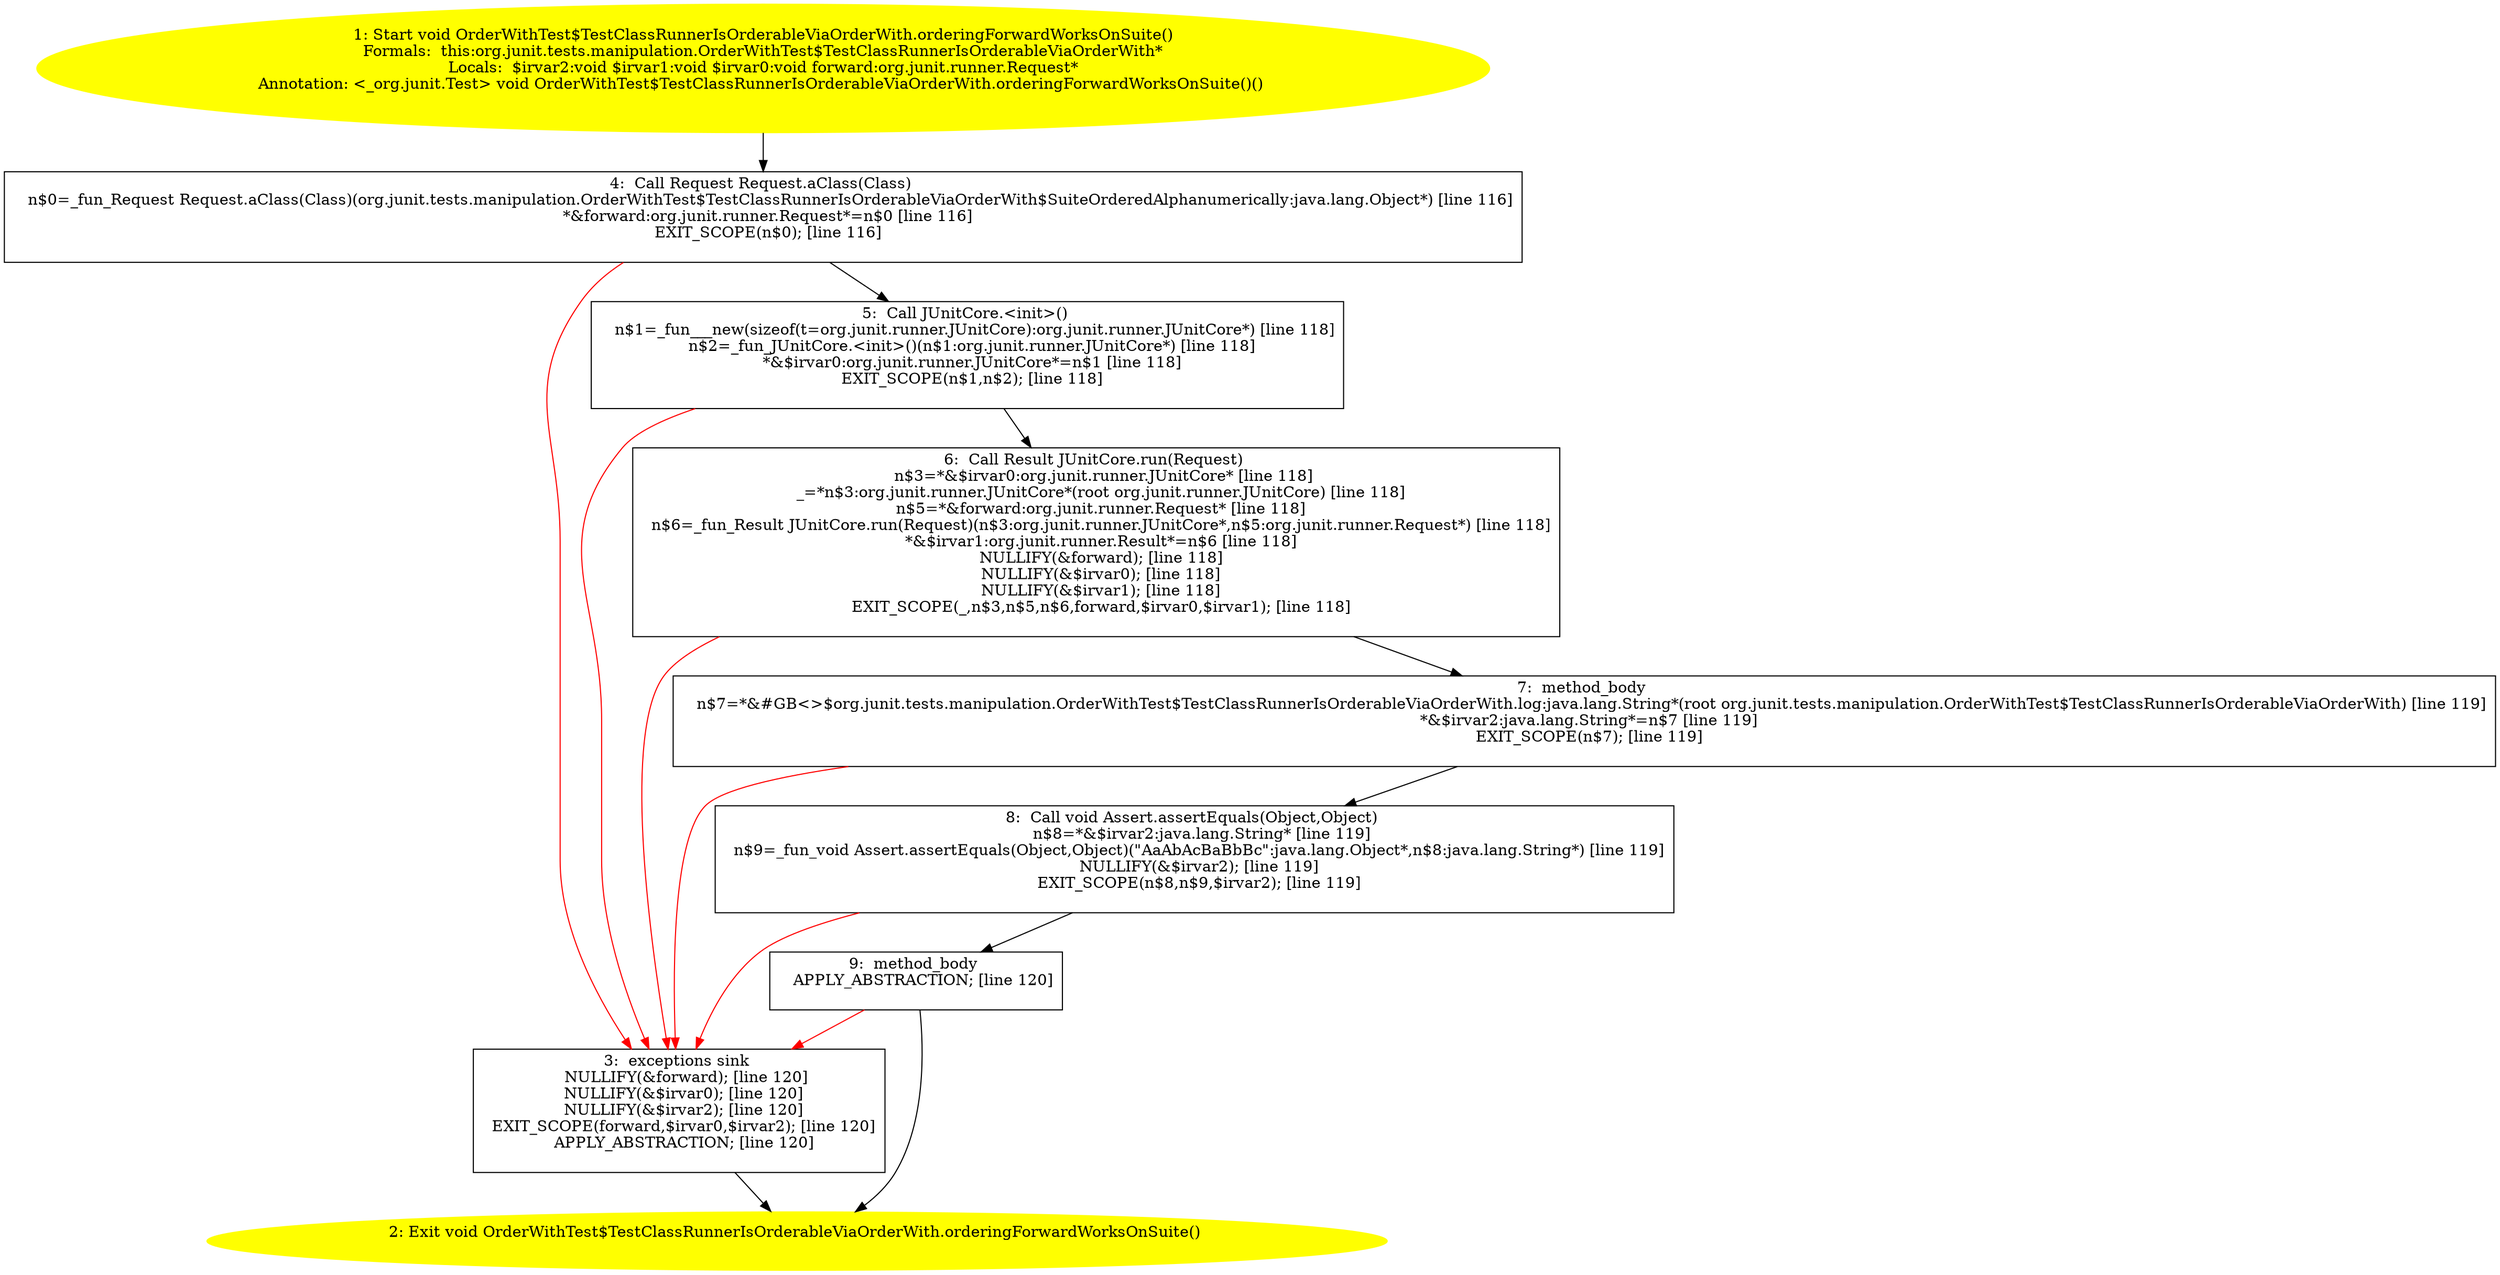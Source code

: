 /* @generated */
digraph cfg {
"org.junit.tests.manipulation.OrderWithTest$TestClassRunnerIsOrderableViaOrderWith.orderingForwardWor.edead27c93effdc1546461dafe82eaef_1" [label="1: Start void OrderWithTest$TestClassRunnerIsOrderableViaOrderWith.orderingForwardWorksOnSuite()\nFormals:  this:org.junit.tests.manipulation.OrderWithTest$TestClassRunnerIsOrderableViaOrderWith*\nLocals:  $irvar2:void $irvar1:void $irvar0:void forward:org.junit.runner.Request*\nAnnotation: <_org.junit.Test> void OrderWithTest$TestClassRunnerIsOrderableViaOrderWith.orderingForwardWorksOnSuite()() \n  " color=yellow style=filled]
	

	 "org.junit.tests.manipulation.OrderWithTest$TestClassRunnerIsOrderableViaOrderWith.orderingForwardWor.edead27c93effdc1546461dafe82eaef_1" -> "org.junit.tests.manipulation.OrderWithTest$TestClassRunnerIsOrderableViaOrderWith.orderingForwardWor.edead27c93effdc1546461dafe82eaef_4" ;
"org.junit.tests.manipulation.OrderWithTest$TestClassRunnerIsOrderableViaOrderWith.orderingForwardWor.edead27c93effdc1546461dafe82eaef_2" [label="2: Exit void OrderWithTest$TestClassRunnerIsOrderableViaOrderWith.orderingForwardWorksOnSuite() \n  " color=yellow style=filled]
	

"org.junit.tests.manipulation.OrderWithTest$TestClassRunnerIsOrderableViaOrderWith.orderingForwardWor.edead27c93effdc1546461dafe82eaef_3" [label="3:  exceptions sink \n   NULLIFY(&forward); [line 120]\n  NULLIFY(&$irvar0); [line 120]\n  NULLIFY(&$irvar2); [line 120]\n  EXIT_SCOPE(forward,$irvar0,$irvar2); [line 120]\n  APPLY_ABSTRACTION; [line 120]\n " shape="box"]
	

	 "org.junit.tests.manipulation.OrderWithTest$TestClassRunnerIsOrderableViaOrderWith.orderingForwardWor.edead27c93effdc1546461dafe82eaef_3" -> "org.junit.tests.manipulation.OrderWithTest$TestClassRunnerIsOrderableViaOrderWith.orderingForwardWor.edead27c93effdc1546461dafe82eaef_2" ;
"org.junit.tests.manipulation.OrderWithTest$TestClassRunnerIsOrderableViaOrderWith.orderingForwardWor.edead27c93effdc1546461dafe82eaef_4" [label="4:  Call Request Request.aClass(Class) \n   n$0=_fun_Request Request.aClass(Class)(org.junit.tests.manipulation.OrderWithTest$TestClassRunnerIsOrderableViaOrderWith$SuiteOrderedAlphanumerically:java.lang.Object*) [line 116]\n  *&forward:org.junit.runner.Request*=n$0 [line 116]\n  EXIT_SCOPE(n$0); [line 116]\n " shape="box"]
	

	 "org.junit.tests.manipulation.OrderWithTest$TestClassRunnerIsOrderableViaOrderWith.orderingForwardWor.edead27c93effdc1546461dafe82eaef_4" -> "org.junit.tests.manipulation.OrderWithTest$TestClassRunnerIsOrderableViaOrderWith.orderingForwardWor.edead27c93effdc1546461dafe82eaef_5" ;
	 "org.junit.tests.manipulation.OrderWithTest$TestClassRunnerIsOrderableViaOrderWith.orderingForwardWor.edead27c93effdc1546461dafe82eaef_4" -> "org.junit.tests.manipulation.OrderWithTest$TestClassRunnerIsOrderableViaOrderWith.orderingForwardWor.edead27c93effdc1546461dafe82eaef_3" [color="red" ];
"org.junit.tests.manipulation.OrderWithTest$TestClassRunnerIsOrderableViaOrderWith.orderingForwardWor.edead27c93effdc1546461dafe82eaef_5" [label="5:  Call JUnitCore.<init>() \n   n$1=_fun___new(sizeof(t=org.junit.runner.JUnitCore):org.junit.runner.JUnitCore*) [line 118]\n  n$2=_fun_JUnitCore.<init>()(n$1:org.junit.runner.JUnitCore*) [line 118]\n  *&$irvar0:org.junit.runner.JUnitCore*=n$1 [line 118]\n  EXIT_SCOPE(n$1,n$2); [line 118]\n " shape="box"]
	

	 "org.junit.tests.manipulation.OrderWithTest$TestClassRunnerIsOrderableViaOrderWith.orderingForwardWor.edead27c93effdc1546461dafe82eaef_5" -> "org.junit.tests.manipulation.OrderWithTest$TestClassRunnerIsOrderableViaOrderWith.orderingForwardWor.edead27c93effdc1546461dafe82eaef_6" ;
	 "org.junit.tests.manipulation.OrderWithTest$TestClassRunnerIsOrderableViaOrderWith.orderingForwardWor.edead27c93effdc1546461dafe82eaef_5" -> "org.junit.tests.manipulation.OrderWithTest$TestClassRunnerIsOrderableViaOrderWith.orderingForwardWor.edead27c93effdc1546461dafe82eaef_3" [color="red" ];
"org.junit.tests.manipulation.OrderWithTest$TestClassRunnerIsOrderableViaOrderWith.orderingForwardWor.edead27c93effdc1546461dafe82eaef_6" [label="6:  Call Result JUnitCore.run(Request) \n   n$3=*&$irvar0:org.junit.runner.JUnitCore* [line 118]\n  _=*n$3:org.junit.runner.JUnitCore*(root org.junit.runner.JUnitCore) [line 118]\n  n$5=*&forward:org.junit.runner.Request* [line 118]\n  n$6=_fun_Result JUnitCore.run(Request)(n$3:org.junit.runner.JUnitCore*,n$5:org.junit.runner.Request*) [line 118]\n  *&$irvar1:org.junit.runner.Result*=n$6 [line 118]\n  NULLIFY(&forward); [line 118]\n  NULLIFY(&$irvar0); [line 118]\n  NULLIFY(&$irvar1); [line 118]\n  EXIT_SCOPE(_,n$3,n$5,n$6,forward,$irvar0,$irvar1); [line 118]\n " shape="box"]
	

	 "org.junit.tests.manipulation.OrderWithTest$TestClassRunnerIsOrderableViaOrderWith.orderingForwardWor.edead27c93effdc1546461dafe82eaef_6" -> "org.junit.tests.manipulation.OrderWithTest$TestClassRunnerIsOrderableViaOrderWith.orderingForwardWor.edead27c93effdc1546461dafe82eaef_7" ;
	 "org.junit.tests.manipulation.OrderWithTest$TestClassRunnerIsOrderableViaOrderWith.orderingForwardWor.edead27c93effdc1546461dafe82eaef_6" -> "org.junit.tests.manipulation.OrderWithTest$TestClassRunnerIsOrderableViaOrderWith.orderingForwardWor.edead27c93effdc1546461dafe82eaef_3" [color="red" ];
"org.junit.tests.manipulation.OrderWithTest$TestClassRunnerIsOrderableViaOrderWith.orderingForwardWor.edead27c93effdc1546461dafe82eaef_7" [label="7:  method_body \n   n$7=*&#GB<>$org.junit.tests.manipulation.OrderWithTest$TestClassRunnerIsOrderableViaOrderWith.log:java.lang.String*(root org.junit.tests.manipulation.OrderWithTest$TestClassRunnerIsOrderableViaOrderWith) [line 119]\n  *&$irvar2:java.lang.String*=n$7 [line 119]\n  EXIT_SCOPE(n$7); [line 119]\n " shape="box"]
	

	 "org.junit.tests.manipulation.OrderWithTest$TestClassRunnerIsOrderableViaOrderWith.orderingForwardWor.edead27c93effdc1546461dafe82eaef_7" -> "org.junit.tests.manipulation.OrderWithTest$TestClassRunnerIsOrderableViaOrderWith.orderingForwardWor.edead27c93effdc1546461dafe82eaef_8" ;
	 "org.junit.tests.manipulation.OrderWithTest$TestClassRunnerIsOrderableViaOrderWith.orderingForwardWor.edead27c93effdc1546461dafe82eaef_7" -> "org.junit.tests.manipulation.OrderWithTest$TestClassRunnerIsOrderableViaOrderWith.orderingForwardWor.edead27c93effdc1546461dafe82eaef_3" [color="red" ];
"org.junit.tests.manipulation.OrderWithTest$TestClassRunnerIsOrderableViaOrderWith.orderingForwardWor.edead27c93effdc1546461dafe82eaef_8" [label="8:  Call void Assert.assertEquals(Object,Object) \n   n$8=*&$irvar2:java.lang.String* [line 119]\n  n$9=_fun_void Assert.assertEquals(Object,Object)(\"AaAbAcBaBbBc\":java.lang.Object*,n$8:java.lang.String*) [line 119]\n  NULLIFY(&$irvar2); [line 119]\n  EXIT_SCOPE(n$8,n$9,$irvar2); [line 119]\n " shape="box"]
	

	 "org.junit.tests.manipulation.OrderWithTest$TestClassRunnerIsOrderableViaOrderWith.orderingForwardWor.edead27c93effdc1546461dafe82eaef_8" -> "org.junit.tests.manipulation.OrderWithTest$TestClassRunnerIsOrderableViaOrderWith.orderingForwardWor.edead27c93effdc1546461dafe82eaef_9" ;
	 "org.junit.tests.manipulation.OrderWithTest$TestClassRunnerIsOrderableViaOrderWith.orderingForwardWor.edead27c93effdc1546461dafe82eaef_8" -> "org.junit.tests.manipulation.OrderWithTest$TestClassRunnerIsOrderableViaOrderWith.orderingForwardWor.edead27c93effdc1546461dafe82eaef_3" [color="red" ];
"org.junit.tests.manipulation.OrderWithTest$TestClassRunnerIsOrderableViaOrderWith.orderingForwardWor.edead27c93effdc1546461dafe82eaef_9" [label="9:  method_body \n   APPLY_ABSTRACTION; [line 120]\n " shape="box"]
	

	 "org.junit.tests.manipulation.OrderWithTest$TestClassRunnerIsOrderableViaOrderWith.orderingForwardWor.edead27c93effdc1546461dafe82eaef_9" -> "org.junit.tests.manipulation.OrderWithTest$TestClassRunnerIsOrderableViaOrderWith.orderingForwardWor.edead27c93effdc1546461dafe82eaef_2" ;
	 "org.junit.tests.manipulation.OrderWithTest$TestClassRunnerIsOrderableViaOrderWith.orderingForwardWor.edead27c93effdc1546461dafe82eaef_9" -> "org.junit.tests.manipulation.OrderWithTest$TestClassRunnerIsOrderableViaOrderWith.orderingForwardWor.edead27c93effdc1546461dafe82eaef_3" [color="red" ];
}
